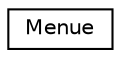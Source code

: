 digraph "Grafische Darstellung der Klassenhierarchie"
{
  edge [fontname="Helvetica",fontsize="10",labelfontname="Helvetica",labelfontsize="10"];
  node [fontname="Helvetica",fontsize="10",shape=record];
  rankdir="LR";
  Node1 [label="Menue",height=0.2,width=0.4,color="black", fillcolor="white", style="filled",URL="$class_menue.html"];
}

